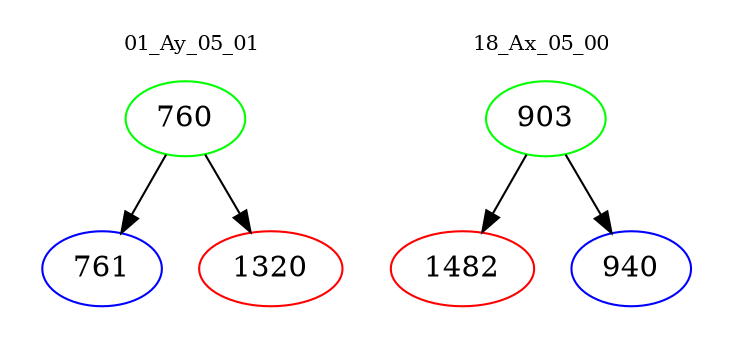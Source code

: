 digraph{
subgraph cluster_0 {
color = white
label = "01_Ay_05_01";
fontsize=10;
T0_760 [label="760", color="green"]
T0_760 -> T0_761 [color="black"]
T0_761 [label="761", color="blue"]
T0_760 -> T0_1320 [color="black"]
T0_1320 [label="1320", color="red"]
}
subgraph cluster_1 {
color = white
label = "18_Ax_05_00";
fontsize=10;
T1_903 [label="903", color="green"]
T1_903 -> T1_1482 [color="black"]
T1_1482 [label="1482", color="red"]
T1_903 -> T1_940 [color="black"]
T1_940 [label="940", color="blue"]
}
}
